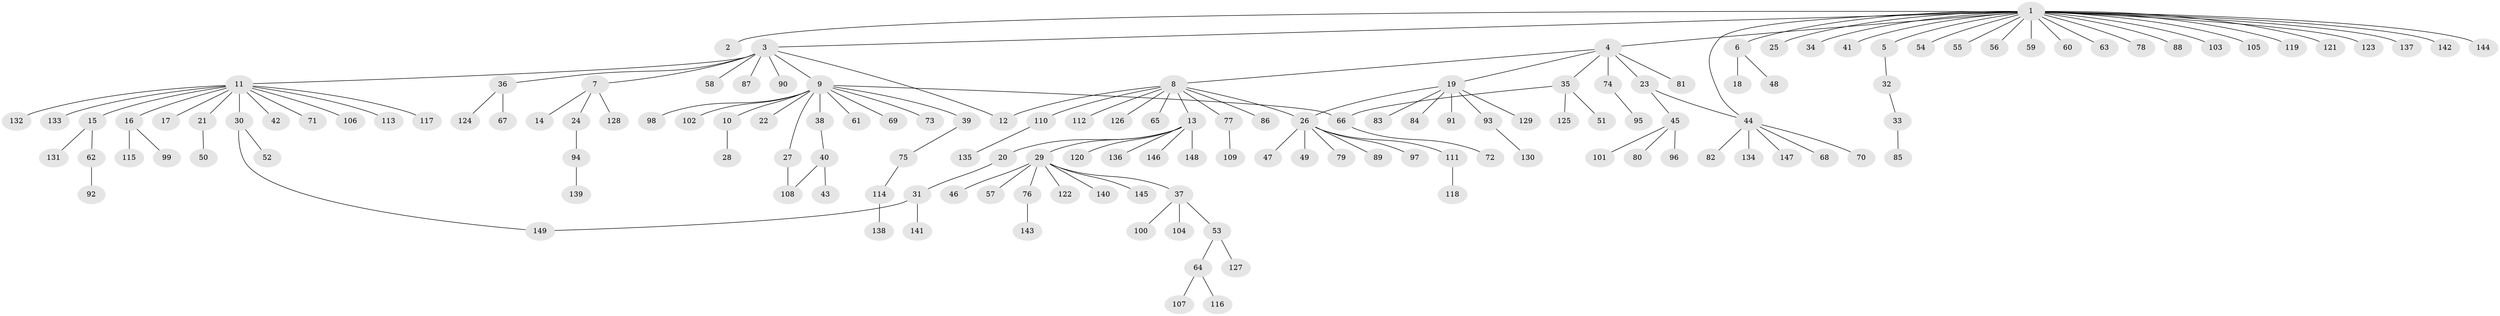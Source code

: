 // coarse degree distribution, {24: 0.011111111111111112, 1: 0.6888888888888889, 2: 0.16666666666666666, 11: 0.011111111111111112, 7: 0.011111111111111112, 3: 0.022222222222222223, 5: 0.044444444444444446, 10: 0.011111111111111112, 8: 0.011111111111111112, 6: 0.022222222222222223}
// Generated by graph-tools (version 1.1) at 2025/36/03/04/25 23:36:53]
// undirected, 149 vertices, 154 edges
graph export_dot {
  node [color=gray90,style=filled];
  1;
  2;
  3;
  4;
  5;
  6;
  7;
  8;
  9;
  10;
  11;
  12;
  13;
  14;
  15;
  16;
  17;
  18;
  19;
  20;
  21;
  22;
  23;
  24;
  25;
  26;
  27;
  28;
  29;
  30;
  31;
  32;
  33;
  34;
  35;
  36;
  37;
  38;
  39;
  40;
  41;
  42;
  43;
  44;
  45;
  46;
  47;
  48;
  49;
  50;
  51;
  52;
  53;
  54;
  55;
  56;
  57;
  58;
  59;
  60;
  61;
  62;
  63;
  64;
  65;
  66;
  67;
  68;
  69;
  70;
  71;
  72;
  73;
  74;
  75;
  76;
  77;
  78;
  79;
  80;
  81;
  82;
  83;
  84;
  85;
  86;
  87;
  88;
  89;
  90;
  91;
  92;
  93;
  94;
  95;
  96;
  97;
  98;
  99;
  100;
  101;
  102;
  103;
  104;
  105;
  106;
  107;
  108;
  109;
  110;
  111;
  112;
  113;
  114;
  115;
  116;
  117;
  118;
  119;
  120;
  121;
  122;
  123;
  124;
  125;
  126;
  127;
  128;
  129;
  130;
  131;
  132;
  133;
  134;
  135;
  136;
  137;
  138;
  139;
  140;
  141;
  142;
  143;
  144;
  145;
  146;
  147;
  148;
  149;
  1 -- 2;
  1 -- 3;
  1 -- 4;
  1 -- 5;
  1 -- 6;
  1 -- 25;
  1 -- 34;
  1 -- 41;
  1 -- 44;
  1 -- 54;
  1 -- 55;
  1 -- 56;
  1 -- 59;
  1 -- 60;
  1 -- 63;
  1 -- 78;
  1 -- 88;
  1 -- 103;
  1 -- 105;
  1 -- 119;
  1 -- 121;
  1 -- 123;
  1 -- 137;
  1 -- 142;
  1 -- 144;
  3 -- 7;
  3 -- 9;
  3 -- 11;
  3 -- 12;
  3 -- 36;
  3 -- 58;
  3 -- 87;
  3 -- 90;
  4 -- 8;
  4 -- 19;
  4 -- 23;
  4 -- 35;
  4 -- 74;
  4 -- 81;
  5 -- 32;
  6 -- 18;
  6 -- 48;
  7 -- 14;
  7 -- 24;
  7 -- 128;
  8 -- 12;
  8 -- 13;
  8 -- 26;
  8 -- 65;
  8 -- 77;
  8 -- 86;
  8 -- 110;
  8 -- 112;
  8 -- 126;
  9 -- 10;
  9 -- 22;
  9 -- 27;
  9 -- 38;
  9 -- 39;
  9 -- 61;
  9 -- 66;
  9 -- 69;
  9 -- 73;
  9 -- 98;
  9 -- 102;
  10 -- 28;
  11 -- 15;
  11 -- 16;
  11 -- 17;
  11 -- 21;
  11 -- 30;
  11 -- 42;
  11 -- 71;
  11 -- 106;
  11 -- 113;
  11 -- 117;
  11 -- 132;
  11 -- 133;
  13 -- 20;
  13 -- 29;
  13 -- 120;
  13 -- 136;
  13 -- 146;
  13 -- 148;
  15 -- 62;
  15 -- 131;
  16 -- 99;
  16 -- 115;
  19 -- 26;
  19 -- 83;
  19 -- 84;
  19 -- 91;
  19 -- 93;
  19 -- 129;
  20 -- 31;
  21 -- 50;
  23 -- 44;
  23 -- 45;
  24 -- 94;
  26 -- 47;
  26 -- 49;
  26 -- 79;
  26 -- 89;
  26 -- 97;
  26 -- 111;
  27 -- 108;
  29 -- 37;
  29 -- 46;
  29 -- 57;
  29 -- 76;
  29 -- 122;
  29 -- 140;
  29 -- 145;
  30 -- 52;
  30 -- 149;
  31 -- 141;
  31 -- 149;
  32 -- 33;
  33 -- 85;
  35 -- 51;
  35 -- 66;
  35 -- 125;
  36 -- 67;
  36 -- 124;
  37 -- 53;
  37 -- 100;
  37 -- 104;
  38 -- 40;
  39 -- 75;
  40 -- 43;
  40 -- 108;
  44 -- 68;
  44 -- 70;
  44 -- 82;
  44 -- 134;
  44 -- 147;
  45 -- 80;
  45 -- 96;
  45 -- 101;
  53 -- 64;
  53 -- 127;
  62 -- 92;
  64 -- 107;
  64 -- 116;
  66 -- 72;
  74 -- 95;
  75 -- 114;
  76 -- 143;
  77 -- 109;
  93 -- 130;
  94 -- 139;
  110 -- 135;
  111 -- 118;
  114 -- 138;
}
